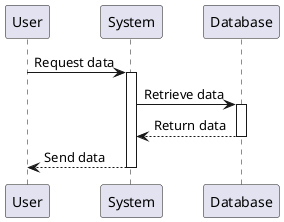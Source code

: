 @startuml
participant User
participant System
participant Database

User -> System: Request data
activate System
System -> Database: Retrieve data
activate Database
Database --> System: Return data
deactivate Database
System --> User: Send data
deactivate System
@enduml
